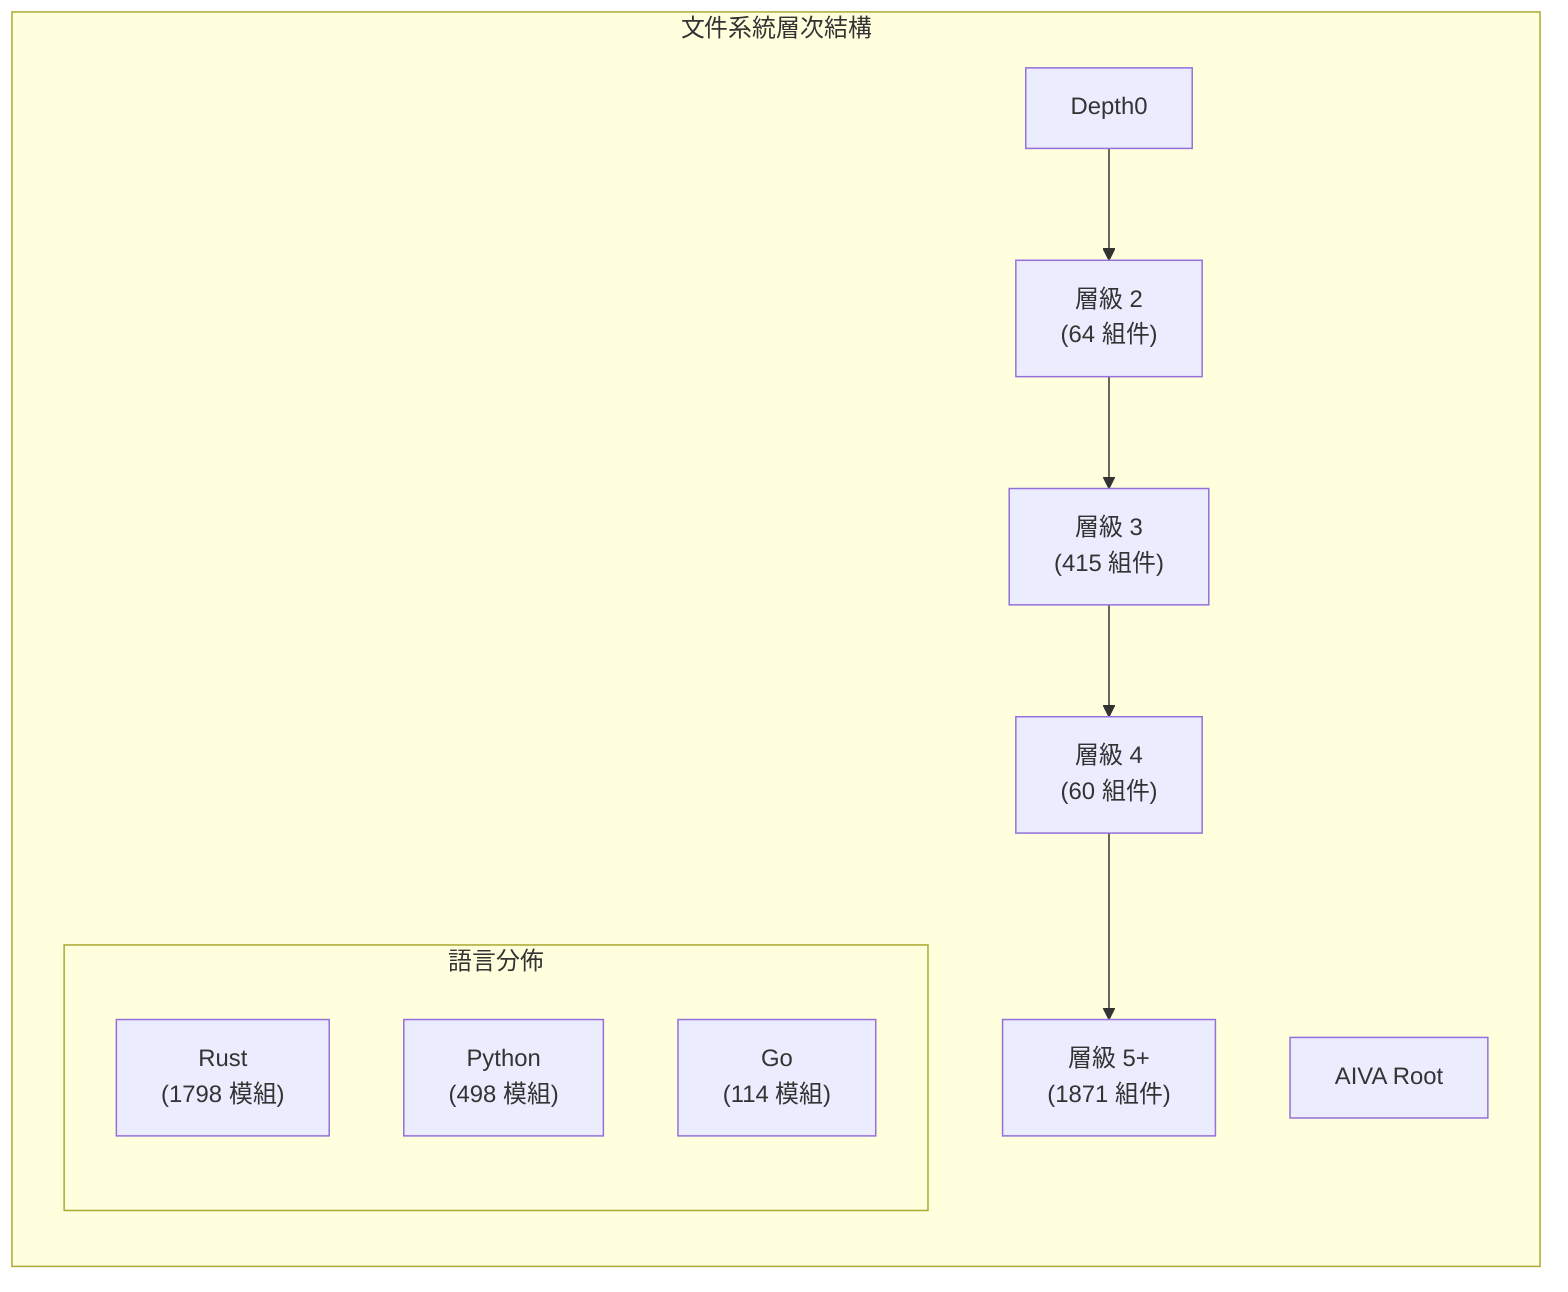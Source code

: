 graph TD
    subgraph "文件系統層次結構"
        direction TD
        
        Root["AIVA Root"]
        Depth1["層級 2<br/>(64 組件)"]
        Depth0 --> Depth1
        Depth2["層級 3<br/>(415 組件)"]
        Depth1 --> Depth2
        Depth3["層級 4<br/>(60 組件)"]
        Depth2 --> Depth3
        Depth4["層級 5+<br/>(1871 組件)"]
        Depth3 --> Depth4
        
        subgraph "語言分佈"
            Rust[" Rust<br/>(1798 模組)"]
            Python[" Python<br/>(498 模組)"]
            Go[" Go<br/>(114 模組)"]
        end
    end
    
    classDef depth fill:#e3f2fd,stroke:#1976d2,color:#000
    classDef rust fill:#f3e5ab,stroke:#ce6e00,color:#000
    classDef python fill:#e8f5e8,stroke:#388e3c,color:#000
    classDef go fill:#e1f5fe,stroke:#0277bd,color:#000
    classDef javascript fill:#fff3e0,stroke:#f57c00,color:#000